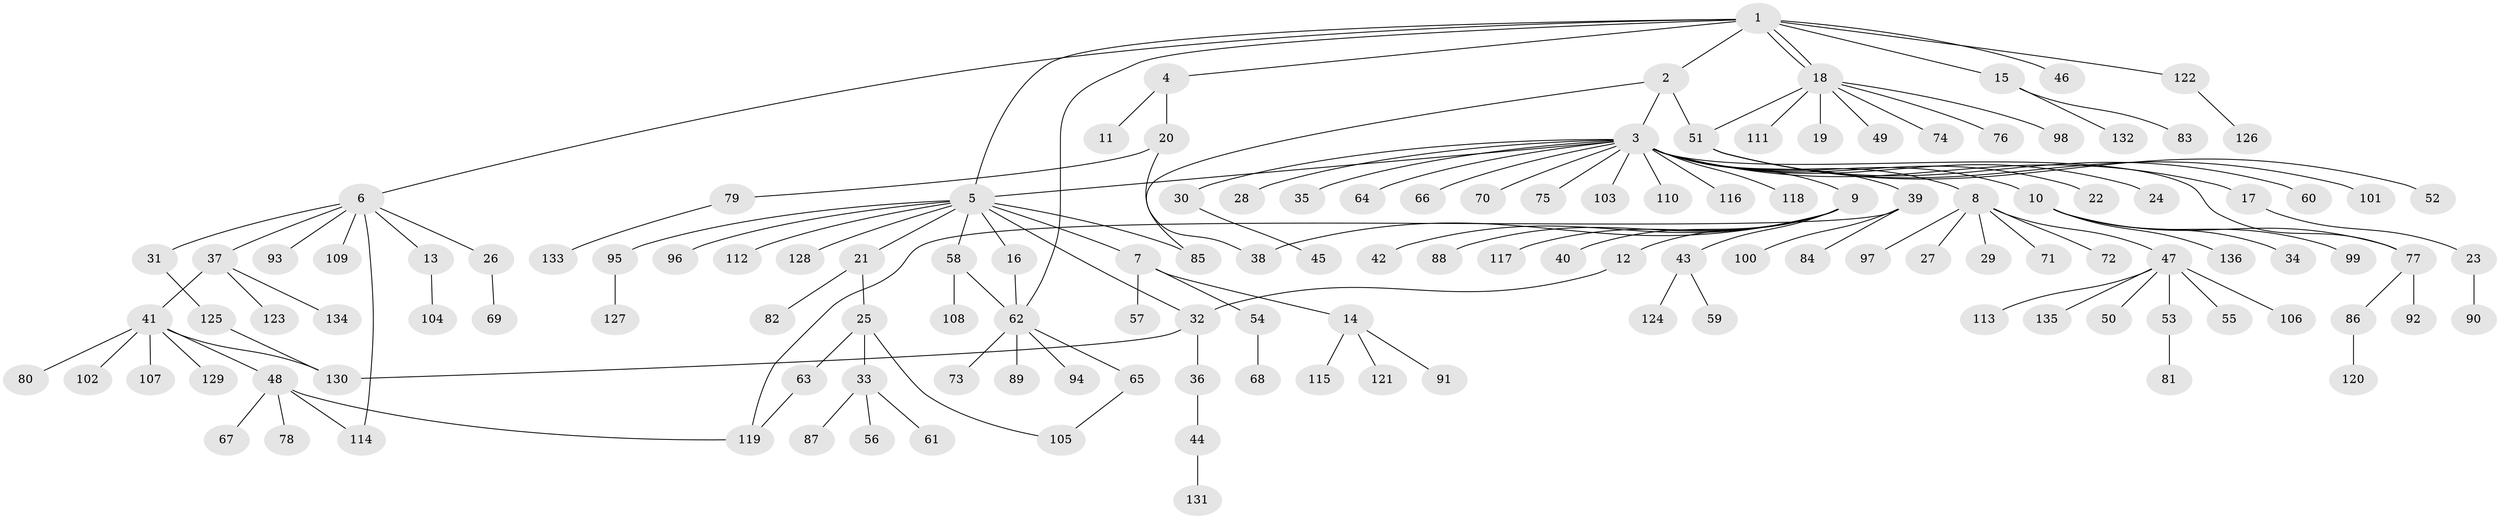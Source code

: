 // coarse degree distribution, {15: 0.009900990099009901, 4: 0.07920792079207921, 20: 0.009900990099009901, 11: 0.009900990099009901, 8: 0.0297029702970297, 3: 0.039603960396039604, 6: 0.0297029702970297, 1: 0.6633663366336634, 2: 0.1188118811881188, 5: 0.009900990099009901}
// Generated by graph-tools (version 1.1) at 2025/23/03/03/25 07:23:54]
// undirected, 136 vertices, 150 edges
graph export_dot {
graph [start="1"]
  node [color=gray90,style=filled];
  1;
  2;
  3;
  4;
  5;
  6;
  7;
  8;
  9;
  10;
  11;
  12;
  13;
  14;
  15;
  16;
  17;
  18;
  19;
  20;
  21;
  22;
  23;
  24;
  25;
  26;
  27;
  28;
  29;
  30;
  31;
  32;
  33;
  34;
  35;
  36;
  37;
  38;
  39;
  40;
  41;
  42;
  43;
  44;
  45;
  46;
  47;
  48;
  49;
  50;
  51;
  52;
  53;
  54;
  55;
  56;
  57;
  58;
  59;
  60;
  61;
  62;
  63;
  64;
  65;
  66;
  67;
  68;
  69;
  70;
  71;
  72;
  73;
  74;
  75;
  76;
  77;
  78;
  79;
  80;
  81;
  82;
  83;
  84;
  85;
  86;
  87;
  88;
  89;
  90;
  91;
  92;
  93;
  94;
  95;
  96;
  97;
  98;
  99;
  100;
  101;
  102;
  103;
  104;
  105;
  106;
  107;
  108;
  109;
  110;
  111;
  112;
  113;
  114;
  115;
  116;
  117;
  118;
  119;
  120;
  121;
  122;
  123;
  124;
  125;
  126;
  127;
  128;
  129;
  130;
  131;
  132;
  133;
  134;
  135;
  136;
  1 -- 2;
  1 -- 4;
  1 -- 5;
  1 -- 6;
  1 -- 15;
  1 -- 18;
  1 -- 18;
  1 -- 46;
  1 -- 62;
  1 -- 122;
  2 -- 3;
  2 -- 51;
  2 -- 85;
  3 -- 5;
  3 -- 8;
  3 -- 9;
  3 -- 10;
  3 -- 17;
  3 -- 22;
  3 -- 24;
  3 -- 28;
  3 -- 30;
  3 -- 35;
  3 -- 39;
  3 -- 64;
  3 -- 66;
  3 -- 70;
  3 -- 75;
  3 -- 77;
  3 -- 103;
  3 -- 110;
  3 -- 116;
  3 -- 118;
  4 -- 11;
  4 -- 20;
  5 -- 7;
  5 -- 16;
  5 -- 21;
  5 -- 32;
  5 -- 58;
  5 -- 85;
  5 -- 95;
  5 -- 96;
  5 -- 112;
  5 -- 128;
  6 -- 13;
  6 -- 26;
  6 -- 31;
  6 -- 37;
  6 -- 93;
  6 -- 109;
  6 -- 114;
  7 -- 14;
  7 -- 54;
  7 -- 57;
  8 -- 27;
  8 -- 29;
  8 -- 47;
  8 -- 71;
  8 -- 72;
  8 -- 97;
  9 -- 12;
  9 -- 38;
  9 -- 40;
  9 -- 42;
  9 -- 43;
  9 -- 88;
  9 -- 117;
  10 -- 34;
  10 -- 77;
  10 -- 99;
  10 -- 136;
  12 -- 32;
  13 -- 104;
  14 -- 91;
  14 -- 115;
  14 -- 121;
  15 -- 83;
  15 -- 132;
  16 -- 62;
  17 -- 23;
  18 -- 19;
  18 -- 49;
  18 -- 51;
  18 -- 74;
  18 -- 76;
  18 -- 98;
  18 -- 111;
  20 -- 38;
  20 -- 79;
  21 -- 25;
  21 -- 82;
  23 -- 90;
  25 -- 33;
  25 -- 63;
  25 -- 105;
  26 -- 69;
  30 -- 45;
  31 -- 125;
  32 -- 36;
  32 -- 130;
  33 -- 56;
  33 -- 61;
  33 -- 87;
  36 -- 44;
  37 -- 41;
  37 -- 123;
  37 -- 134;
  39 -- 84;
  39 -- 100;
  39 -- 119;
  41 -- 48;
  41 -- 80;
  41 -- 102;
  41 -- 107;
  41 -- 129;
  41 -- 130;
  43 -- 59;
  43 -- 124;
  44 -- 131;
  47 -- 50;
  47 -- 53;
  47 -- 55;
  47 -- 106;
  47 -- 113;
  47 -- 135;
  48 -- 67;
  48 -- 78;
  48 -- 114;
  48 -- 119;
  51 -- 52;
  51 -- 60;
  51 -- 101;
  53 -- 81;
  54 -- 68;
  58 -- 62;
  58 -- 108;
  62 -- 65;
  62 -- 73;
  62 -- 89;
  62 -- 94;
  63 -- 119;
  65 -- 105;
  77 -- 86;
  77 -- 92;
  79 -- 133;
  86 -- 120;
  95 -- 127;
  122 -- 126;
  125 -- 130;
}
